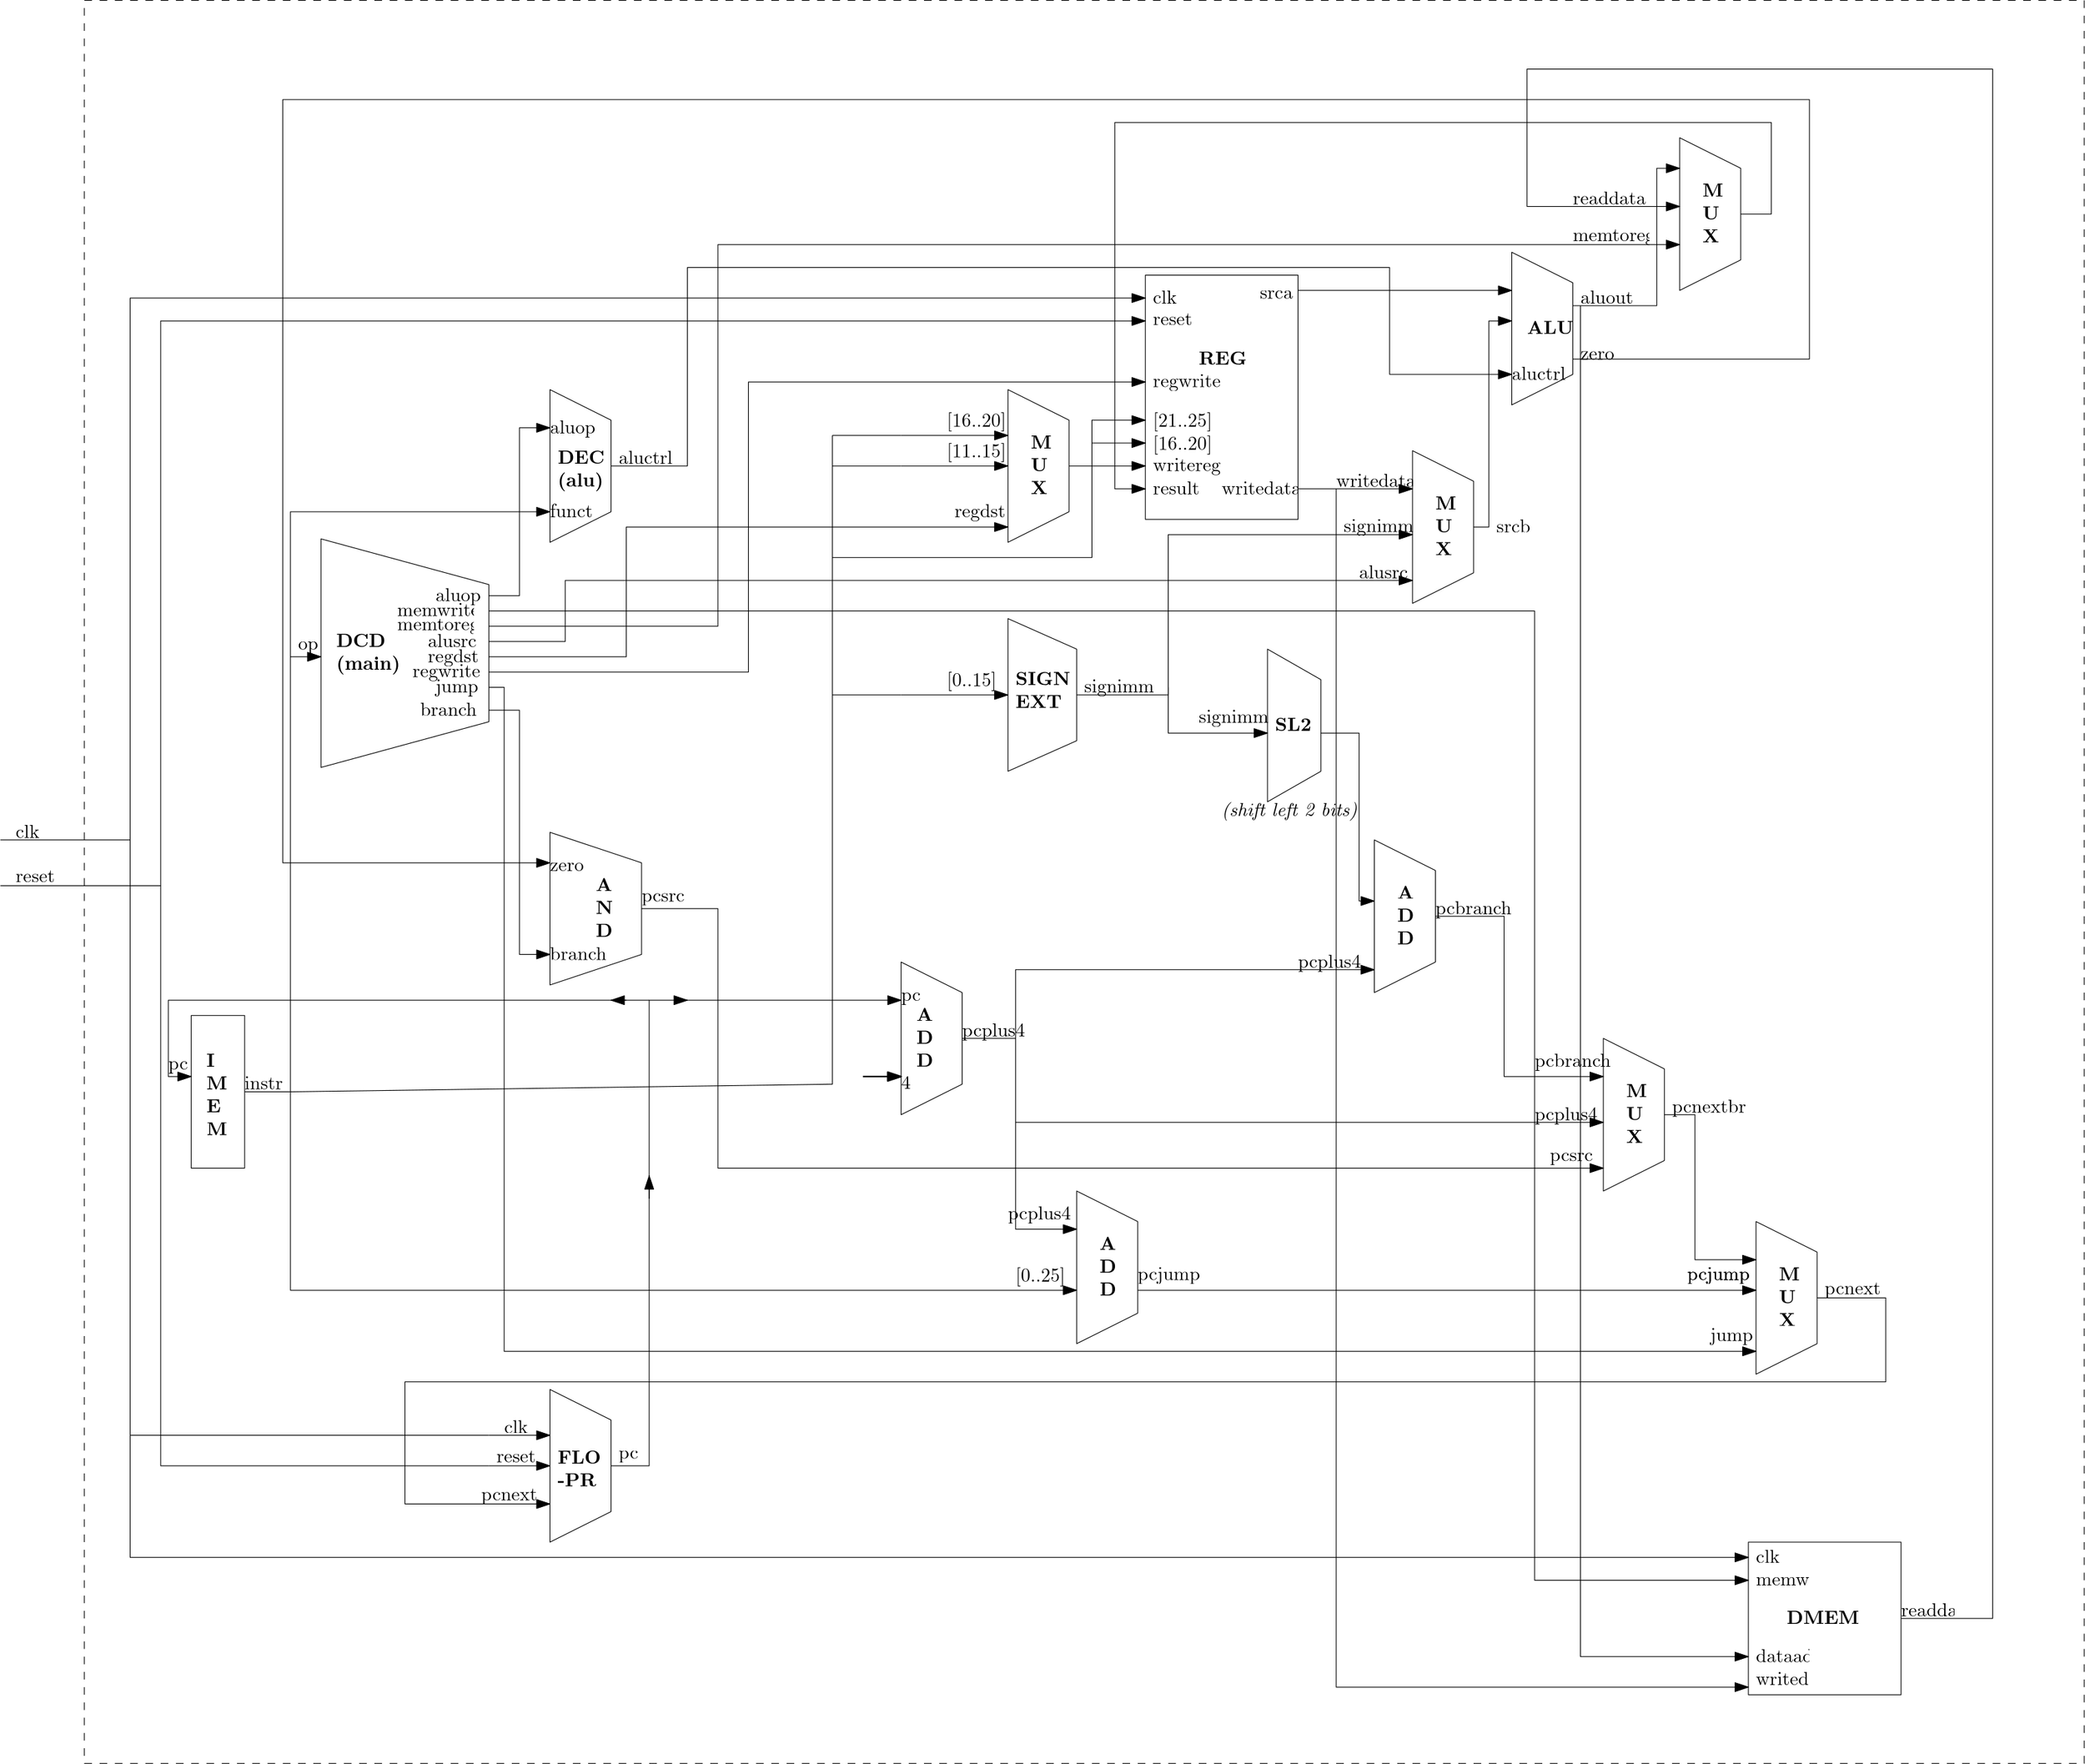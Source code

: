 <?xml version="1.0"?>
<!DOCTYPE ipe SYSTEM "ipe.dtd">
<ipe version="70212" creator="Ipe 7.2.12">
<info created="D:20200712181626" modified="D:20200801180752"/>
<ipestyle name="basic">
<symbol name="arrow/arc(spx)">
<path stroke="sym-stroke" fill="sym-stroke" pen="sym-pen">
0 0 m
-1 0.333 l
-1 -0.333 l
h
</path>
</symbol>
<symbol name="arrow/farc(spx)">
<path stroke="sym-stroke" fill="white" pen="sym-pen">
0 0 m
-1 0.333 l
-1 -0.333 l
h
</path>
</symbol>
<symbol name="arrow/ptarc(spx)">
<path stroke="sym-stroke" fill="sym-stroke" pen="sym-pen">
0 0 m
-1 0.333 l
-0.8 0 l
-1 -0.333 l
h
</path>
</symbol>
<symbol name="arrow/fptarc(spx)">
<path stroke="sym-stroke" fill="white" pen="sym-pen">
0 0 m
-1 0.333 l
-0.8 0 l
-1 -0.333 l
h
</path>
</symbol>
<symbol name="mark/circle(sx)" transformations="translations">
<path fill="sym-stroke">
0.6 0 0 0.6 0 0 e
0.4 0 0 0.4 0 0 e
</path>
</symbol>
<symbol name="mark/disk(sx)" transformations="translations">
<path fill="sym-stroke">
0.6 0 0 0.6 0 0 e
</path>
</symbol>
<symbol name="mark/fdisk(sfx)" transformations="translations">
<group>
<path fill="sym-fill">
0.5 0 0 0.5 0 0 e
</path>
<path fill="sym-stroke" fillrule="eofill">
0.6 0 0 0.6 0 0 e
0.4 0 0 0.4 0 0 e
</path>
</group>
</symbol>
<symbol name="mark/box(sx)" transformations="translations">
<path fill="sym-stroke" fillrule="eofill">
-0.6 -0.6 m
0.6 -0.6 l
0.6 0.6 l
-0.6 0.6 l
h
-0.4 -0.4 m
0.4 -0.4 l
0.4 0.4 l
-0.4 0.4 l
h
</path>
</symbol>
<symbol name="mark/square(sx)" transformations="translations">
<path fill="sym-stroke">
-0.6 -0.6 m
0.6 -0.6 l
0.6 0.6 l
-0.6 0.6 l
h
</path>
</symbol>
<symbol name="mark/fsquare(sfx)" transformations="translations">
<group>
<path fill="sym-fill">
-0.5 -0.5 m
0.5 -0.5 l
0.5 0.5 l
-0.5 0.5 l
h
</path>
<path fill="sym-stroke" fillrule="eofill">
-0.6 -0.6 m
0.6 -0.6 l
0.6 0.6 l
-0.6 0.6 l
h
-0.4 -0.4 m
0.4 -0.4 l
0.4 0.4 l
-0.4 0.4 l
h
</path>
</group>
</symbol>
<symbol name="mark/cross(sx)" transformations="translations">
<group>
<path fill="sym-stroke">
-0.43 -0.57 m
0.57 0.43 l
0.43 0.57 l
-0.57 -0.43 l
h
</path>
<path fill="sym-stroke">
-0.43 0.57 m
0.57 -0.43 l
0.43 -0.57 l
-0.57 0.43 l
h
</path>
</group>
</symbol>
<symbol name="arrow/fnormal(spx)">
<path stroke="sym-stroke" fill="white" pen="sym-pen">
0 0 m
-1 0.333 l
-1 -0.333 l
h
</path>
</symbol>
<symbol name="arrow/pointed(spx)">
<path stroke="sym-stroke" fill="sym-stroke" pen="sym-pen">
0 0 m
-1 0.333 l
-0.8 0 l
-1 -0.333 l
h
</path>
</symbol>
<symbol name="arrow/fpointed(spx)">
<path stroke="sym-stroke" fill="white" pen="sym-pen">
0 0 m
-1 0.333 l
-0.8 0 l
-1 -0.333 l
h
</path>
</symbol>
<symbol name="arrow/linear(spx)">
<path stroke="sym-stroke" pen="sym-pen">
-1 0.333 m
0 0 l
-1 -0.333 l
</path>
</symbol>
<symbol name="arrow/fdouble(spx)">
<path stroke="sym-stroke" fill="white" pen="sym-pen">
0 0 m
-1 0.333 l
-1 -0.333 l
h
-1 0 m
-2 0.333 l
-2 -0.333 l
h
</path>
</symbol>
<symbol name="arrow/double(spx)">
<path stroke="sym-stroke" fill="sym-stroke" pen="sym-pen">
0 0 m
-1 0.333 l
-1 -0.333 l
h
-1 0 m
-2 0.333 l
-2 -0.333 l
h
</path>
</symbol>
<pen name="heavier" value="0.8"/>
<pen name="fat" value="1.2"/>
<pen name="ultrafat" value="2"/>
<symbolsize name="large" value="5"/>
<symbolsize name="small" value="2"/>
<symbolsize name="tiny" value="1.1"/>
<arrowsize name="large" value="10"/>
<arrowsize name="small" value="5"/>
<arrowsize name="tiny" value="3"/>
<color name="red" value="1 0 0"/>
<color name="green" value="0 1 0"/>
<color name="blue" value="0 0 1"/>
<color name="yellow" value="1 1 0"/>
<color name="orange" value="1 0.647 0"/>
<color name="gold" value="1 0.843 0"/>
<color name="purple" value="0.627 0.125 0.941"/>
<color name="gray" value="0.745"/>
<color name="brown" value="0.647 0.165 0.165"/>
<color name="navy" value="0 0 0.502"/>
<color name="pink" value="1 0.753 0.796"/>
<color name="seagreen" value="0.18 0.545 0.341"/>
<color name="turquoise" value="0.251 0.878 0.816"/>
<color name="violet" value="0.933 0.51 0.933"/>
<color name="darkblue" value="0 0 0.545"/>
<color name="darkcyan" value="0 0.545 0.545"/>
<color name="darkgray" value="0.663"/>
<color name="darkgreen" value="0 0.392 0"/>
<color name="darkmagenta" value="0.545 0 0.545"/>
<color name="darkorange" value="1 0.549 0"/>
<color name="darkred" value="0.545 0 0"/>
<color name="lightblue" value="0.678 0.847 0.902"/>
<color name="lightcyan" value="0.878 1 1"/>
<color name="lightgray" value="0.827"/>
<color name="lightgreen" value="0.565 0.933 0.565"/>
<color name="lightyellow" value="1 1 0.878"/>
<dashstyle name="dashed" value="[4] 0"/>
<dashstyle name="dotted" value="[1 3] 0"/>
<dashstyle name="dash dotted" value="[4 2 1 2] 0"/>
<dashstyle name="dash dot dotted" value="[4 2 1 2 1 2] 0"/>
<textsize name="large" value="\large"/>
<textsize name="Large" value="\Large"/>
<textsize name="LARGE" value="\LARGE"/>
<textsize name="huge" value="\huge"/>
<textsize name="Huge" value="\Huge"/>
<textsize name="small" value="\small"/>
<textsize name="footnote" value="\footnotesize"/>
<textsize name="tiny" value="\tiny"/>
<textstyle name="center" begin="\begin{center}" end="\end{center}"/>
<textstyle name="itemize" begin="\begin{itemize}" end="\end{itemize}"/>
<textstyle name="item" begin="\begin{itemize}\item{}" end="\end{itemize}"/>
<gridsize name="4 pts" value="4"/>
<gridsize name="8 pts (~3 mm)" value="8"/>
<gridsize name="16 pts (~6 mm)" value="16"/>
<gridsize name="32 pts (~12 mm)" value="32"/>
<gridsize name="10 pts (~3.5 mm)" value="10"/>
<gridsize name="20 pts (~7 mm)" value="20"/>
<gridsize name="14 pts (~5 mm)" value="14"/>
<gridsize name="28 pts (~10 mm)" value="28"/>
<gridsize name="56 pts (~20 mm)" value="56"/>
<anglesize name="90 deg" value="90"/>
<anglesize name="60 deg" value="60"/>
<anglesize name="45 deg" value="45"/>
<anglesize name="30 deg" value="30"/>
<anglesize name="22.5 deg" value="22.5"/>
<opacity name="10%" value="0.1"/>
<opacity name="30%" value="0.3"/>
<opacity name="50%" value="0.5"/>
<opacity name="75%" value="0.75"/>
<tiling name="falling" angle="-60" step="4" width="1"/>
<tiling name="rising" angle="30" step="4" width="1"/>
</ipestyle>
<ipestyle name="mystyle">
<symbol name="arrow/arc(spx)">
<path stroke="sym-stroke" fill="sym-stroke" pen="sym-pen">
0 0 m
-1 0.333 l
-1 -0.333 l
h
</path>
</symbol>
<symbol name="arrow/farc(spx)">
<path stroke="sym-stroke" fill="white" pen="sym-pen">
0 0 m
-1 0.333 l
-1 -0.333 l
h
</path>
</symbol>
<symbol name="arrow/ptarc(spx)">
<path stroke="sym-stroke" fill="sym-stroke" pen="sym-pen">
0 0 m
-1 0.333 l
-0.8 0 l
-1 -0.333 l
h
</path>
</symbol>
<symbol name="arrow/fptarc(spx)">
<path stroke="sym-stroke" fill="white" pen="sym-pen">
0 0 m
-1 0.333 l
-0.8 0 l
-1 -0.333 l
h
</path>
</symbol>
<symbol name="mark/circle(sx)" transformations="translations">
<path fill="sym-stroke">
0.6 0 0 0.6 0 0 e
0.4 0 0 0.4 0 0 e
</path>
</symbol>
<symbol name="mark/disk(sx)" transformations="translations">
<path fill="sym-stroke">
0.6 0 0 0.6 0 0 e
</path>
</symbol>
<symbol name="mark/fdisk(sfx)" transformations="translations">
<group>
<path fill="sym-fill">
0.5 0 0 0.5 0 0 e
</path>
<path fill="sym-stroke" fillrule="eofill">
0.6 0 0 0.6 0 0 e
0.4 0 0 0.4 0 0 e
</path>
</group>
</symbol>
<symbol name="mark/box(sx)" transformations="translations">
<path fill="sym-stroke" fillrule="eofill">
-0.6 -0.6 m
0.6 -0.6 l
0.6 0.6 l
-0.6 0.6 l
h
-0.4 -0.4 m
0.4 -0.4 l
0.4 0.4 l
-0.4 0.4 l
h
</path>
</symbol>
<symbol name="mark/square(sx)" transformations="translations">
<path fill="sym-stroke">
-0.6 -0.6 m
0.6 -0.6 l
0.6 0.6 l
-0.6 0.6 l
h
</path>
</symbol>
<symbol name="mark/fsquare(sfx)" transformations="translations">
<group>
<path fill="sym-fill">
-0.5 -0.5 m
0.5 -0.5 l
0.5 0.5 l
-0.5 0.5 l
h
</path>
<path fill="sym-stroke" fillrule="eofill">
-0.6 -0.6 m
0.6 -0.6 l
0.6 0.6 l
-0.6 0.6 l
h
-0.4 -0.4 m
0.4 -0.4 l
0.4 0.4 l
-0.4 0.4 l
h
</path>
</group>
</symbol>
<symbol name="mark/cross(sx)" transformations="translations">
<group>
<path fill="sym-stroke">
-0.43 -0.57 m
0.57 0.43 l
0.43 0.57 l
-0.57 -0.43 l
h
</path>
<path fill="sym-stroke">
-0.43 0.57 m
0.57 -0.43 l
0.43 -0.57 l
-0.57 0.43 l
h
</path>
</group>
</symbol>
<symbol name="arrow/fnormal(spx)">
<path stroke="sym-stroke" fill="white" pen="sym-pen">
0 0 m
-1 0.333 l
-1 -0.333 l
h
</path>
</symbol>
<symbol name="arrow/pointed(spx)">
<path stroke="sym-stroke" fill="sym-stroke" pen="sym-pen">
0 0 m
-1 0.333 l
-0.8 0 l
-1 -0.333 l
h
</path>
</symbol>
<symbol name="arrow/fpointed(spx)">
<path stroke="sym-stroke" fill="white" pen="sym-pen">
0 0 m
-1 0.333 l
-0.8 0 l
-1 -0.333 l
h
</path>
</symbol>
<symbol name="arrow/linear(spx)">
<path stroke="sym-stroke" pen="sym-pen">
-1 0.333 m
0 0 l
-1 -0.333 l
</path>
</symbol>
<symbol name="arrow/fdouble(spx)">
<path stroke="sym-stroke" fill="white" pen="sym-pen">
0 0 m
-1 0.333 l
-1 -0.333 l
h
-1 0 m
-2 0.333 l
-2 -0.333 l
h
</path>
</symbol>
<symbol name="arrow/double(spx)">
<path stroke="sym-stroke" fill="sym-stroke" pen="sym-pen">
0 0 m
-1 0.333 l
-1 -0.333 l
h
-1 0 m
-2 0.333 l
-2 -0.333 l
h
</path>
</symbol>
<pen name="heavier" value="0.8"/>
<pen name="fat" value="1.2"/>
<pen name="ultrafat" value="2"/>
<symbolsize name="large" value="5"/>
<symbolsize name="small" value="2"/>
<symbolsize name="tiny" value="1.1"/>
<arrowsize name="large" value="10"/>
<arrowsize name="small" value="5"/>
<arrowsize name="tiny" value="3"/>
<color name="red" value="1 0 0"/>
<color name="green" value="0 1 0"/>
<color name="blue" value="0 0 1"/>
<color name="yellow" value="1 1 0"/>
<color name="orange" value="1 0.647 0"/>
<color name="gold" value="1 0.843 0"/>
<color name="purple" value="0.627 0.125 0.941"/>
<color name="gray" value="0.745"/>
<color name="brown" value="0.647 0.165 0.165"/>
<color name="navy" value="0 0 0.502"/>
<color name="pink" value="1 0.753 0.796"/>
<color name="seagreen" value="0.18 0.545 0.341"/>
<color name="turquoise" value="0.251 0.878 0.816"/>
<color name="violet" value="0.933 0.51 0.933"/>
<color name="darkblue" value="0 0 0.545"/>
<color name="darkcyan" value="0 0.545 0.545"/>
<color name="darkgray" value="0.663"/>
<color name="darkgreen" value="0 0.392 0"/>
<color name="darkmagenta" value="0.545 0 0.545"/>
<color name="darkorange" value="1 0.549 0"/>
<color name="darkred" value="0.545 0 0"/>
<color name="lightblue" value="0.678 0.847 0.902"/>
<color name="lightcyan" value="0.878 1 1"/>
<color name="lightgray" value="0.827"/>
<color name="lightgreen" value="0.565 0.933 0.565"/>
<color name="lightyellow" value="1 1 0.878"/>
<dashstyle name="dashed" value="[4] 0"/>
<dashstyle name="dotted" value="[1 3] 0"/>
<dashstyle name="dash dotted" value="[4 2 1 2] 0"/>
<dashstyle name="dash dot dotted" value="[4 2 1 2 1 2] 0"/>
<textsize name="large" value="\large"/>
<textsize name="Large" value="\Large"/>
<textsize name="LARGE" value="\LARGE"/>
<textsize name="huge" value="\huge"/>
<textsize name="Huge" value="\Huge"/>
<textsize name="small" value="\small"/>
<textsize name="footnote" value="\footnotesize"/>
<textsize name="tiny" value="\tiny"/>
<textstyle name="center" begin="\begin{center}" end="\end{center}"/>
<textstyle name="itemize" begin="\begin{itemize}" end="\end{itemize}"/>
<textstyle name="item" begin="\begin{itemize}\item{}" end="\end{itemize}"/>
<gridsize name="4 pts" value="4"/>
<gridsize name="8 pts (~3 mm)" value="8"/>
<gridsize name="16 pts (~6 mm)" value="16"/>
<gridsize name="32 pts (~12 mm)" value="32"/>
<gridsize name="10 pts (~3.5 mm)" value="10"/>
<gridsize name="20 pts (~7 mm)" value="20"/>
<gridsize name="14 pts (~5 mm)" value="14"/>
<gridsize name="28 pts (~10 mm)" value="28"/>
<gridsize name="56 pts (~20 mm)" value="56"/>
<anglesize name="90 deg" value="90"/>
<anglesize name="60 deg" value="60"/>
<anglesize name="45 deg" value="45"/>
<anglesize name="30 deg" value="30"/>
<anglesize name="22.5 deg" value="22.5"/>
<opacity name="10%" value="0.1"/>
<opacity name="30%" value="0.3"/>
<opacity name="50%" value="0.5"/>
<opacity name="75%" value="0.75"/>
<layout paper="1600 1200" origin="0 0" frame="1600 1200"/>
<tiling name="falling" angle="-60" step="4" width="1"/>
<tiling name="rising" angle="30" step="4" width="1"/>
</ipestyle>
<page>
<layer name="alpha"/>
<view layers="alpha" active="alpha"/>
<text layer="alpha" matrix="1 0 0 1 656 156" transformations="translations" pos="128 736" stroke="black" type="minipage" width="64" height="5.915" depth="0.92" valign="top">\textbf{REG}</text>
<path matrix="1 0 0 1 644 164" stroke="black">
112 768 m
112 640 l
192 640 l
192 768 l
h
</path>
<text matrix="1 0 0 1 604 148" transformations="translations" pos="156 776" stroke="black" type="minipage" width="40" height="5.958" depth="0.96" valign="top">clk</text>
<text matrix="1 0 0 1 604 136" transformations="translations" pos="156 776" stroke="black" type="minipage" width="40" height="5.558" depth="0.57" valign="top">reset</text>
<text matrix="1 0 0 1 604 104" transformations="translations" pos="156 776" stroke="black" type="minipage" width="40" height="6.791" depth="1.8" valign="top">regwrite</text>
<text matrix="1 0 0 1 660 148" transformations="translations" pos="156 776" stroke="black" type="minipage" width="40" height="4.635" depth="0" valign="top">srca</text>
<text matrix="1 0 0 1 640 48" transformations="translations" pos="156 776" stroke="black" type="minipage" width="40" height="5.958" depth="0.96" valign="top">writedata</text>
<text matrix="1 0 0 1 604 84" transformations="translations" pos="156 776" stroke="black" type="minipage" width="40" height="7.473" depth="2.49" valign="top">[21..25]</text>
<text matrix="1 0 0 1 604 72" transformations="translations" pos="156 776" stroke="black" type="minipage" width="40" height="7.473" depth="2.49" valign="top">[16..20]</text>
<text matrix="1 0 0 1 604 60" transformations="translations" pos="156 776" stroke="black" type="minipage" width="40" height="6.791" depth="1.8" valign="top">writereg</text>
<text matrix="1 0 0 1 604 48" transformations="translations" pos="156 776" stroke="black" type="minipage" width="40" height="5.958" depth="0.96" valign="top">result</text>
<path matrix="1 0 0 1 628 164" stroke="black" arrow="normal/normal">
48 756 m
128 756 l
</path>
<path matrix="1 0 0 1 628 164" stroke="black" arrow="normal/normal">
48 744 m
128 744 l
</path>
<text matrix="1 0 0 1 828 172" transformations="translations" pos="128 736" stroke="black" type="minipage" width="64" height="5.915" depth="0.92" valign="top">\textbf{ALU}</text>
<path stroke="black">
948 944 m
948 864 l
980 880 l
980 928 l
h
</path>
<path matrix="1 0 0 1 244 240" stroke="black" arrow="normal/normal">
592 684 m
704 684 l
</path>
<text matrix="1 0 0 1 780 80" transformations="translations" pos="128 736" stroke="black" type="minipage" width="64" height="17.856" depth="12.89" valign="top">\textbf{M\\U\\X} </text>
<path matrix="1 0 0 1 784 72" stroke="black">
112 768 m
112 688 l
144 704 l
144 752 l
h
</path>
<text matrix="1 0 0 1 712 4" transformations="translations" pos="156 776" stroke="black" type="minipage" width="40" height="5.958" depth="0.96" valign="top">alusrc</text>
<text matrix="1 0 0 1 784 28" transformations="translations" pos="156 776" stroke="black" type="minipage" width="40" height="5.958" depth="0.96" valign="top">srcb</text>
<path matrix="1 0 0 1 628 164" stroke="black" arrow="normal/normal">
208 656 m
268 656 l
</path>
<path matrix="1 0 0 1 276 240" stroke="black" arrow="normal/normal">
136 500 m
176 500 l
176 532 l
620 532 l
</path>
<path matrix="1 0 0 1 628 164" stroke="black" arrow="normal/normal">
300 636 m
308 636 l
308 744 l
320 744 l
</path>
<text matrix="1 0 0 1 828 148" transformations="translations" pos="156 776" stroke="black" type="minipage" width="40" height="5.958" depth="0.96" valign="top">aluout</text>
<text matrix="1 0 0 1 828 116" transformations="translations" pos="156 776" stroke="black" type="minipage" width="40" height="4.635" depth="0" valign="top">zero</text>
<path matrix="1 0 0 1 924 236" stroke="black">
112 768 m
112 688 l
144 704 l
144 752 l
h
</path>
<text matrix="1 0 0 1 920 244" transformations="translations" pos="128 736" stroke="black" type="minipage" width="64" height="17.856" depth="12.89" valign="top">\textbf{M\\U\\X} </text>
<path stroke="black" arrow="normal/normal">
980 916 m
1024 916 l
1024 988 l
1036 988 l
</path>
<path stroke="black" arrow="normal/normal">
1152 228 m
1200 228 l
1200 1040 l
956 1040 l
956 968 l
1036 968 l
</path>
<path matrix="1 0 0 1 276 240" stroke="black" arrow="normal/normal">
136 508 m
256 508 l
256 708 l
760 708 l
</path>
<text matrix="1 0 0 1 824 200" transformations="translations" pos="156 776" stroke="black" type="minipage" width="40" height="5.958" depth="0.96" valign="top">readdata</text>
<text matrix="1 0 0 1 824 180" transformations="translations" pos="156 776" stroke="black" type="minipage" width="40" height="6.525" depth="1.54" valign="top">memtoreg</text>
<path matrix="1 0 0 1 628 188" stroke="black" arrow="normal/normal">
440 776 m
456 776 l
456 824 l
112 824 l
112 632 l
128 632 l
</path>
<text matrix="1 0 0 1 568 112" transformations="translations" pos="128 736" stroke="black" type="minipage" width="64" height="17.856" depth="12.89" valign="top">\textbf{M\\U\\X} </text>
<path matrix="1 0 0 1 572 104" stroke="black">
112 768 m
112 688 l
144 704 l
144 752 l
h
</path>
<text matrix="1 0 0 1 496 84" transformations="translations" pos="156 776" stroke="black" type="minipage" width="40" height="7.473" depth="2.49" valign="top">[16..20]</text>
<text matrix="1 0 0 1 496 68" transformations="translations" pos="156 776" stroke="black" type="minipage" width="40" height="7.473" depth="2.49" valign="top">[11..15]</text>
<text matrix="1 0 0 1 500 36" transformations="translations" pos="156 776" stroke="black" type="minipage" width="40" height="6.926" depth="1.93" valign="top">regdst</text>
<path matrix="1 0 0 1 612 180" stroke="black" arrow="normal/normal">
104 652 m
144 652 l
</path>
<path matrix="1 0 0 1 612 188" stroke="black" arrow="normal/normal">
16 660 m
72 660 l
</path>
<path matrix="1 0 0 1 612 188" stroke="black" arrow="normal/normal">
16 644 m
72 644 l
</path>
<path matrix="1 0 0 1 276 240" stroke="black" arrow="normal/normal">
136 492 m
208 492 l
208 560 l
408 560 l
</path>
<text matrix="1 0 0 1 792 108" transformations="translations" pos="156 776" stroke="black" type="minipage" width="40" height="5.958" depth="0.96" valign="top">aluctrl</text>
<text matrix="1 0 0 1 560 -12" transformations="translations" pos="128 736" stroke="black" type="minipage" width="64" height="11.881" depth="6.91" valign="top">\textbf{SIGN\\EXT} </text>
<path matrix="1 0 0 1 612 204" stroke="black">
72 548 m
72 468 l
108 484 l
108 532 l
h
</path>
<text matrix="1 0 0 1 496 -52" transformations="translations" pos="156 776" stroke="black" type="minipage" width="40" height="7.473" depth="2.49" valign="top">[0..15]</text>
<path matrix="1 0 0 1 612 68" stroke="black" arrow="normal/normal">
16 644 m
72 644 l
</path>
<text matrix="1 0 0 1 568 -56" transformations="translations" pos="156 776" stroke="black" type="minipage" width="40" height="6.791" depth="1.8" valign="top">signimm</text>
<path matrix="1 0 0 1 276 240" stroke="black" arrow="normal/normal">
444 472 m
492 472 l
492 556 l
620 556 l
</path>
<text matrix="1 0 0 1 696 -36" transformations="translations" pos="128 736" stroke="black" type="minipage" width="64" height="5.915" depth="0.92" valign="top">\textbf{SL2} </text>
<path matrix="1 0 0 1 612 188" stroke="black">
208 548 m
208 468 l
236 484 l
236 532 l
h
</path>
<text matrix="1 0 0 1 596 196" transformations="translations" pos="200 460" stroke="black" type="minipage" width="80" height="7.473" depth="2.49" valign="top">\emph{(shift left 2 bits)}</text>
<text matrix="1 0 0 1 508 -188" transformations="translations" pos="128 736" stroke="black" type="minipage" width="64" height="17.856" depth="12.89" valign="top">\textbf{A\\D\\D} </text>
<path matrix="1 0 0 1 516 -196" stroke="black">
112 768 m
112 688 l
144 704 l
144 752 l
h
</path>
<text matrix="1 0 0 1 472 -220" transformations="translations" pos="156 776" stroke="black" type="minipage" width="40" height="5.607" depth="0.62" valign="top">pc</text>
<text matrix="1 0 0 1 472 -264" transformations="translations" pos="156 776" stroke="black" type="minipage" width="40" height="5.7" depth="0.72" valign="top">4</text>
<path stroke="black" pen="heavier" arrow="normal/normal">
608 512 m
628 512 l
</path>
<text matrix="1 0 0 1 760 -124" transformations="translations" pos="128 736" stroke="black" type="minipage" width="64" height="17.856" depth="12.89" valign="top">\textbf{A\\D\\D}</text>
<path matrix="1 0 0 1 764 -132" stroke="black">
112 768 m
112 688 l
144 704 l
144 752 l
h
</path>
<path matrix="1 0 0 1 612 188" stroke="black" arrow="normal/normal">
156 528 m
156 504 l
208 504 l
</path>
<path matrix="1 0 0 1 0 240" stroke="black" arrow="normal/normal">
660 292 m
688 292 l
688 328 l
876 328 l
</path>
<path matrix="1 0 0 1 612 188" stroke="black" arrow="normal/normal">
236 504 m
256 504 l
256 416 l
264 416 l
</path>
<path stroke="black" arrow="normal/normal">
908 596 m
944 596 l
944 512 l
996 512 l
</path>
<text matrix="1 0 0 1 752 -172" transformations="translations" pos="156 776" stroke="black" type="minipage" width="40" height="6.926" depth="1.93" valign="top">pcbranch</text>
<path matrix="1 0 0 1 884 -236" stroke="black">
112 768 m
112 688 l
144 704 l
144 752 l
h
</path>
<text matrix="1 0 0 1 880 -228" transformations="translations" pos="128 736" stroke="black" type="minipage" width="64" height="17.856" depth="12.89" valign="top">\textbf{M\\U\\X}</text>
<path stroke="black" arrow="normal/normal">
688 532 m
688 488 l
996 488 l
</path>
<text matrix="1 0 0 1 812 -304" transformations="translations" pos="156 776" stroke="black" type="minipage" width="40" height="5.607" depth="0.62" valign="top">pcsrc</text>
<path stroke="black" arrow="normal/normal">
1028 492 m
1044 492 l
1044 416 l
1076 416 l
</path>
<text matrix="1 0 0 1 876 -276" transformations="translations" pos="156 776" stroke="black" type="minipage" width="40" height="6.926" depth="1.93" valign="top">pcnextbr</text>
<path matrix="1 0 0 1 964 -332" stroke="black">
112 768 m
112 688 l
144 704 l
144 752 l
h
</path>
<text matrix="1 0 0 1 960 -324" transformations="translations" pos="128 736" stroke="black" type="minipage" width="64" height="17.856" depth="12.89" valign="top">\textbf{M\\U\\X} </text>
<path matrix="1 0 0 1 0 240" stroke="black" arrow="normal/normal">
752 160 m
1076 160 l
</path>
<path matrix="1 0 0 1 276 240" stroke="black" arrow="normal/normal">
136 476 m
144 476 l
144 128 l
800 128 l
</path>
<text matrix="1 0 0 1 884 -364" transformations="translations" pos="156 776" stroke="black" type="minipage" width="40" height="6.791" depth="1.8" valign="top">pcjump</text>
<text matrix="1 0 0 1 896 -396" transformations="translations" pos="156 776" stroke="black" type="minipage" width="40" height="6.791" depth="1.8" valign="top">jump</text>
<path stroke="black" arrow="normal/normal">
1108 396 m
1144 396 l
1144 352 l
368 352 l
368 288 l
444 288 l
</path>
<text matrix="1 0 0 1 956 -372" transformations="translations" pos="156 776" stroke="black" type="minipage" width="40" height="6.525" depth="1.54" valign="top">pcnext</text>
<path matrix="1 0 0 1 332 -420" stroke="black">
112 768 m
112 688 l
144 704 l
144 752 l
h
</path>
<path matrix="1 0 0 1 -180 132" stroke="black" arrow="normal/normal">
592 176 m
624 176 l
</path>
<path matrix="1 0 0 1 -180 132" stroke="black" arrow="normal/normal">
592 192 m
624 192 l
</path>
<text matrix="1 0 0 1 264 -444" transformations="translations" pos="156 776" stroke="black" type="minipage" width="40" height="5.958" depth="0.96" valign="top">clk</text>
<text matrix="1 0 0 1 260 -460" transformations="translations" pos="156 776" stroke="black" type="minipage" width="40" height="5.558" depth="0.57" valign="top">reset</text>
<text matrix="1 0 0 1 324 -460" transformations="translations" pos="156 776" stroke="black" type="minipage" width="40" height="5.607" depth="0.62" valign="top">pc</text>
<text matrix="1 0 0 1 204 8" transformations="translations" pos="128 736" stroke="black" type="minipage" width="64" height="13.121" depth="8.16" valign="top">\textbf{DCD\\(main)}</text>
<path matrix="1.375 0 0 1.49722 170 -356.089" stroke="black">
112 768 m
112 688 l
176 704 l
176 752 l
h
</path>
<text matrix="1 0 0 1 156 -36" transformations="translations" pos="156 776" stroke="black" type="minipage" width="40" height="5.607" depth="0.62" valign="top">op</text>
<text matrix="1.5 0 0 1.25 130 -218" transformations="translations" pos="156 776" stroke="black" type="minipage" width="40" height="6.525" depth="1.54" valign="top">memtoreg</text>
<text matrix="1.5 0 0 1.25 130 -210" transformations="translations" pos="156 776" stroke="black" type="minipage" width="40" height="5.824" depth="0.83" valign="top">memwrite</text>
<text matrix="1.5 0 0 1.25 142 -262" transformations="translations" pos="156 776" stroke="black" type="minipage" width="40" height="5.958" depth="0.96" valign="top">branch</text>
<text matrix="1.5 0 0 1.25 146 -226" transformations="translations" pos="156 776" stroke="black" type="minipage" width="40" height="5.958" depth="0.96" valign="top">alusrc</text>
<text matrix="1.5 0 0 1.25 146 -234" transformations="translations" pos="156 776" stroke="black" type="minipage" width="40" height="6.926" depth="1.93" valign="top">regdst</text>
<text matrix="1.5 0 0 1.25 138 -242" transformations="translations" pos="156 776" stroke="black" type="minipage" width="40" height="6.791" depth="1.8" valign="top">regwrite</text>
<text matrix="1.5 0 0 1.25 150 -250" transformations="translations" pos="156 776" stroke="black" type="minipage" width="40" height="6.791" depth="1.8" valign="top">jump</text>
<text matrix="1.5 0 0 1.25 150 -202" transformations="translations" pos="156 776" stroke="black" type="minipage" width="40" height="6.926" depth="1.93" valign="top">aluop</text>
<text matrix="1 0 0 1 320 104" transformations="translations" pos="128 736" stroke="black" type="minipage" width="64" height="13.121" depth="8.16" valign="top">\textbf{DEC\\(alu)}</text>
<path matrix="1 0 0 1 332 104" stroke="black">
112 768 m
112 688 l
144 704 l
144 752 l
h
</path>
<text matrix="1 0 0 1 288 36" transformations="translations" pos="156 776" stroke="black" type="minipage" width="40" height="5.958" depth="0.96" valign="top">funct</text>
<text matrix="1 0 0 1 288 80" transformations="translations" pos="156 776" stroke="black" type="minipage" width="40" height="6.926" depth="1.93" valign="top">aluop</text>
<text matrix="1 0 0 1 324 64" transformations="translations" pos="156 776" stroke="black" type="minipage" width="40" height="5.958" depth="0.96" valign="top">aluctrl</text>
<path stroke="black" arrow="normal/normal">
412 756 m
960 756 l
960 248 l
1072 248 l
</path>
<path stroke="black" arrow="normal/normal">
308 504 m
308 732 l
324 732 l
</path>
<path stroke="black" arrow="normal/normal">
308 732 m
308 808 l
444 808 l
</path>
<text matrix="1 0 0 1 340 -120" transformations="translations" pos="128 736" stroke="black" type="minipage" width="64" height="17.856" depth="12.89" valign="top">\textbf{A\\N\\D}</text>
<path stroke="black">
444 640 m
444 560 l
492 576 l
492 624 l
h
</path>
<text matrix="1 0 0 1 288 -152" transformations="translations" pos="156 776" stroke="black" type="minipage" width="40" height="4.635" depth="0" valign="top">zero </text>
<text matrix="1 0 0 1 336 -168" transformations="translations" pos="156 776" stroke="black" type="minipage" width="40" height="5.607" depth="0.62" valign="top">pcsrc</text>
<path matrix="1 0 0 1 276 240" stroke="black" arrow="normal/normal">
136 464 m
152 464 l
152 336 l
168 336 l
</path>
<path matrix="1 0 0 1 276 240" stroke="black" arrow="normal/normal">
136 524 m
152 524 l
152 612 l
168 612 l
</path>
<path stroke="black" arrow="normal/normal">
492 600 m
532 600 l
532 464 l
996 464 l
</path>
<path matrix="1 0 0 1 276 240" stroke="black" arrow="normal/normal">
200 592 m
240 592 l
240 696 l
608 696 l
608 640 l
672 640 l
</path>
<path matrix="1 0 0 1 276 240" stroke="black" arrow="normal/normal">
136 484 m
272 484 l
272 636 l
480 636 l
</path>
<path stroke="black" arrow="normal/normal">
980 888 m
1104 888 l
1104 1024 l
304 1024 l
304 624 l
444 624 l
</path>
<text matrix="1 0 0 1 320 -420" transformations="translations" pos="128 736" stroke="black" type="minipage" width="64" height="11.881" depth="6.91" valign="top">\textbf{FLO\\-PR} </text>
<path stroke="black">
256 544 m
256 464 l
284 464 l
284 544 l
h
</path>
<text matrix="1 0 0 1 136 -212" transformations="translations" pos="128 736" stroke="black" type="minipage" width="64" height="23.821" depth="18.88" valign="top">\textbf{I\\M\\E\\M} </text>
<path matrix="1 0 0 1 608 -316" stroke="black">
112 768 m
112 688 l
144 704 l
144 752 l
h
</path>
<text matrix="1 0 0 1 604 -308" transformations="translations" pos="128 736" stroke="black" type="minipage" width="64" height="17.856" depth="12.89" valign="top">\textbf{A\\D\\D}  </text>
<path stroke="black" arrow="normal/normal">
308 504 m
308 400 l
720 400 l
</path>
<text matrix="1 0 0 1 532 -364" transformations="translations" pos="156 776" stroke="black" type="minipage" width="40" height="7.473" depth="2.49" valign="top">[0..25]</text>
<text matrix="1 0 0 1 884 -364" transformations="translations" pos="156 776" stroke="black" type="minipage" width="40" height="6.791" depth="1.8" valign="top">pcjump</text>
<path matrix="1 0 0 1 0 240" stroke="black" arrow="normal/normal">
688 248 m
688 192 l
720 192 l
</path>
<path stroke="black">
284 504 m
308 504 l
</path>
<text matrix="1 0 0 1 128 -264" transformations="translations" pos="156 776" stroke="black" type="minipage" width="40" height="5.824" depth="0.83" valign="top">instr</text>
<path matrix="1 0 0 1 560 96" stroke="black">
512 172 m
512 92 l
592 92 l
592 172 l
h
</path>
<text matrix="1 0 0 1 964 -504" transformations="translations" pos="128 736" stroke="black" type="minipage" width="64" height="5.915" depth="0.92" valign="top">\textbf{DMEM} </text>
<text matrix="1 0 0 1 556 100" transformations="translations" pos="520 164" stroke="black" type="minipage" width="28" height="5.958" depth="0.96" valign="top">clk</text>
<text matrix="1 0 0 1 556 88" transformations="translations" pos="520 164" stroke="black" type="minipage" width="28" height="5.824" depth="0.83" valign="top">memwrite</text>
<text matrix="1 0 0 1 556 48" transformations="translations" pos="520 164" stroke="black" type="minipage" width="28" height="5.958" depth="0.96" valign="top">dataadr</text>
<text matrix="1 0 0 1 556 36" transformations="translations" pos="520 164" stroke="black" type="minipage" width="28" height="5.958" depth="0.96" valign="top">writedata</text>
<text matrix="1 0 0 1 632 72" transformations="translations" pos="520 164" stroke="black" type="minipage" width="28" height="5.958" depth="0.96" valign="top">readdata</text>
<path stroke="black" arrow="normal/normal">
856 820 m
856 192 l
1072 192 l
</path>
<path stroke="black" rarrow="normal/normal">
1072 260 m
224 260 l
224 324 l
</path>
<path stroke="black" arrow="normal/normal">
984 916 m
984 208 l
1072 208 l
</path>
<path stroke="black" arrow="normal/normal">
476 308 m
496 308 l
496 552 l
628 552 l
</path>
<path stroke="black" arrow="normal/normal">
496 552 m
244 552 l
244 512 l
256 512 l
</path>
<path stroke="black">
308 504 m
592 508 l
592 848 l
</path>
<path stroke="black">
592 848 m
628 848 l
</path>
<path stroke="black">
592 832 m
628 832 l
</path>
<path stroke="black">
628 712 m
592 712 l
</path>
<path stroke="black" dash="dashed">
1248 152 m
1248 1076 l
200 1076 l
200 152 l
h
</path>
<path stroke="black">
156 636 m
224 636 l
224 920 l
676 920 l
</path>
<path stroke="black">
156 612 m
240 612 l
240 908 l
676 908 l
</path>
<text matrix="1 0 0 1 8 -132" transformations="translations" pos="156 776" stroke="black" type="minipage" width="40" height="5.958" depth="0.96" valign="top">clk</text>
<text matrix="1 0 0 1 8 -156" transformations="translations" pos="156 776" stroke="black" type="minipage" width="40" height="5.558" depth="0.57" valign="top">reset</text>
<path stroke="black">
240 612 m
240 308 l
412 308 l
</path>
<path stroke="black">
224 636 m
224 324 l
412 324 l
</path>
<path stroke="black" arrow="normal/normal">
592 784 m
728 784 l
728 856 l
756 856 l
</path>
<path stroke="black" arrow="normal/normal">
728 844 m
756 844 l
</path>
<text matrix="1.5 0 0 1.25 210 -390" transformations="translations" pos="156 776" stroke="black" type="minipage" width="40" height="5.958" depth="0.96" valign="top">branch</text>
<text matrix="1.5 0 0 1.25 426 -430" transformations="translations" pos="156 776" stroke="black" type="minipage" width="40" height="6.926" depth="1.93" valign="top">pcplus4</text>
<text matrix="1.5 0 0 1.25 726 -474" transformations="translations" pos="156 776" stroke="black" type="minipage" width="40" height="6.926" depth="1.93" valign="top">pcplus4 </text>
<text matrix="1.5 0 0 1.25 602 -394" transformations="translations" pos="156 776" stroke="black" type="minipage" width="40" height="6.926" depth="1.93" valign="top">pcplus4 </text>
<text matrix="1 0 0 1 804 -252" transformations="translations" pos="156 776" stroke="black" type="minipage" width="40" height="6.926" depth="1.93" valign="top">pcbranch </text>
<text matrix="1 0 0 1 252 -480" transformations="translations" pos="156 776" stroke="black" type="minipage" width="40" height="6.525" depth="1.54" valign="top">pcnext</text>
<text matrix="1.5 0 0 1.25 450 -526" transformations="translations" pos="156 776" stroke="black" type="minipage" width="40" height="6.926" depth="1.93" valign="top">pcplus4 </text>
<text matrix="1 0 0 1 596 -364" transformations="translations" pos="156 776" stroke="black" type="minipage" width="40" height="6.791" depth="1.8" valign="top">pcjump </text>
<text matrix="1 0 0 1 628 -72" transformations="translations" pos="156 776" stroke="black" type="minipage" width="40" height="6.791" depth="1.8" valign="top">signimm</text>
<text matrix="1 0 0 1 704 28" transformations="translations" pos="156 776" stroke="black" type="minipage" width="40" height="6.791" depth="1.8" valign="top">signimm</text>
<text matrix="1 0 0 1 700 52" transformations="translations" pos="156 776" stroke="black" type="minipage" width="40" height="5.958" depth="0.96" valign="top">writedata</text>
<path stroke="black" arrow="normal/normal">
484 552 m
476 552 l
</path>
<path stroke="black" arrow="normal/normal">
512 552 m
516 552 l
</path>
<path stroke="black" arrow="normal/normal">
496 448 m
496 460 l
</path>
<text matrix="1 0 0 1 88 -256" transformations="translations" pos="156 776" stroke="black" type="minipage" width="40" height="5.607" depth="0.62" valign="top">pc </text>
</page>
</ipe>
